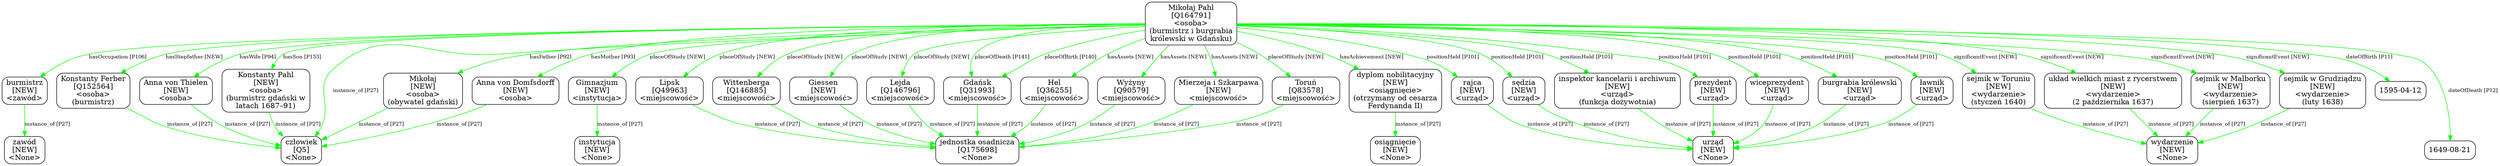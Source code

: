 digraph {
	node [shape=box,
		style=rounded
	];
	edge [fontsize=10];
	"Mikołaj Pahl
[Q164791]
<osoba>
(burmistrz i burgrabia
królewski w Gdańsku)"	[color=black,
		label="Mikołaj Pahl
[Q164791]
<osoba>
(burmistrz i burgrabia
królewski w Gdańsku)"];
	"burmistrz
[NEW]
<zawód>"	[color=black,
		label="burmistrz
[NEW]
<zawód>"];
	"Mikołaj Pahl
[Q164791]
<osoba>
(burmistrz i burgrabia
królewski w Gdańsku)" -> "burmistrz
[NEW]
<zawód>"	[color=green,
		label="hasOccupation [P106]"];
	"burgrabia królewski
[NEW]
<urząd>"	[color=black,
		label="burgrabia królewski
[NEW]
<urząd>"];
	"Mikołaj Pahl
[Q164791]
<osoba>
(burmistrz i burgrabia
królewski w Gdańsku)" -> "burgrabia królewski
[NEW]
<urząd>"	[color=green,
		label="positionHeld [P101]"];
	"Gdańsk
[Q31993]
<miejscowość>"	[color=black,
		label="Gdańsk
[Q31993]
<miejscowość>"];
	"Mikołaj Pahl
[Q164791]
<osoba>
(burmistrz i burgrabia
królewski w Gdańsku)" -> "Gdańsk
[Q31993]
<miejscowość>"	[color=green,
		label="placeOfBirth [P140]"];
	"Mikołaj Pahl
[Q164791]
<osoba>
(burmistrz i burgrabia
królewski w Gdańsku)" -> "Gdańsk
[Q31993]
<miejscowość>"	[color=green,
		label="placeOfDeath [P141]"];
	"Mikołaj
[NEW]
<osoba>
(obywatel gdański)"	[color=black,
		label="Mikołaj
[NEW]
<osoba>
(obywatel gdański)"];
	"Mikołaj Pahl
[Q164791]
<osoba>
(burmistrz i burgrabia
królewski w Gdańsku)" -> "Mikołaj
[NEW]
<osoba>
(obywatel gdański)"	[color=green,
		label="hasFather [P92]"];
	"Anna von Domfsdorff
[NEW]
<osoba>"	[color=black,
		label="Anna von Domfsdorff
[NEW]
<osoba>"];
	"Mikołaj Pahl
[Q164791]
<osoba>
(burmistrz i burgrabia
królewski w Gdańsku)" -> "Anna von Domfsdorff
[NEW]
<osoba>"	[color=green,
		label="hasMother [P93]"];
	"Konstanty Ferber
[Q152564]
<osoba>
(burmistrz)"	[color=black,
		label="Konstanty Ferber
[Q152564]
<osoba>
(burmistrz)"];
	"Mikołaj Pahl
[Q164791]
<osoba>
(burmistrz i burgrabia
królewski w Gdańsku)" -> "Konstanty Ferber
[Q152564]
<osoba>
(burmistrz)"	[color=green,
		label="hasStepfather [NEW]"];
	"Anna von Thielen
[NEW]
<osoba>"	[color=black,
		label="Anna von Thielen
[NEW]
<osoba>"];
	"Mikołaj Pahl
[Q164791]
<osoba>
(burmistrz i burgrabia
królewski w Gdańsku)" -> "Anna von Thielen
[NEW]
<osoba>"	[color=green,
		label="hasWife [P94]"];
	"Konstanty Pahl
[NEW]
<osoba>
(burmistrz gdański w
latach 1687–91)"	[color=black,
		label="Konstanty Pahl
[NEW]
<osoba>
(burmistrz gdański w
latach 1687–91)"];
	"Mikołaj Pahl
[Q164791]
<osoba>
(burmistrz i burgrabia
królewski w Gdańsku)" -> "Konstanty Pahl
[NEW]
<osoba>
(burmistrz gdański w
latach 1687–91)"	[color=green,
		label="hasSon [P153]"];
	"Gimnazjum
[NEW]
<instytucja>"	[color=black,
		label="Gimnazjum
[NEW]
<instytucja>"];
	"Mikołaj Pahl
[Q164791]
<osoba>
(burmistrz i burgrabia
królewski w Gdańsku)" -> "Gimnazjum
[NEW]
<instytucja>"	[color=green,
		label="placeOfStudy [NEW]"];
	"Toruń
[Q83578]
<miejscowość>"	[color=black,
		label="Toruń
[Q83578]
<miejscowość>"];
	"Mikołaj Pahl
[Q164791]
<osoba>
(burmistrz i burgrabia
królewski w Gdańsku)" -> "Toruń
[Q83578]
<miejscowość>"	[color=green,
		label="placeOfStudy [NEW]"];
	"Lipsk
[Q49963]
<miejscowość>"	[color=black,
		label="Lipsk
[Q49963]
<miejscowość>"];
	"Mikołaj Pahl
[Q164791]
<osoba>
(burmistrz i burgrabia
królewski w Gdańsku)" -> "Lipsk
[Q49963]
<miejscowość>"	[color=green,
		label="placeOfStudy [NEW]"];
	"Wittenberga
[Q146885]
<miejscowość>"	[color=black,
		label="Wittenberga
[Q146885]
<miejscowość>"];
	"Mikołaj Pahl
[Q164791]
<osoba>
(burmistrz i burgrabia
królewski w Gdańsku)" -> "Wittenberga
[Q146885]
<miejscowość>"	[color=green,
		label="placeOfStudy [NEW]"];
	"Giessen
[NEW]
<miejscowość>"	[color=black,
		label="Giessen
[NEW]
<miejscowość>"];
	"Mikołaj Pahl
[Q164791]
<osoba>
(burmistrz i burgrabia
królewski w Gdańsku)" -> "Giessen
[NEW]
<miejscowość>"	[color=green,
		label="placeOfStudy [NEW]"];
	"Lejda
[Q146796]
<miejscowość>"	[color=black,
		label="Lejda
[Q146796]
<miejscowość>"];
	"Mikołaj Pahl
[Q164791]
<osoba>
(burmistrz i burgrabia
królewski w Gdańsku)" -> "Lejda
[Q146796]
<miejscowość>"	[color=green,
		label="placeOfStudy [NEW]"];
	"dyplom nobilitacyjny
[NEW]
<osiągnięcie>
(otrzymany od cesarza
Ferdynanda II)"	[color=black,
		label="dyplom nobilitacyjny
[NEW]
<osiągnięcie>
(otrzymany od cesarza
Ferdynanda II)"];
	"Mikołaj Pahl
[Q164791]
<osoba>
(burmistrz i burgrabia
królewski w Gdańsku)" -> "dyplom nobilitacyjny
[NEW]
<osiągnięcie>
(otrzymany od cesarza
Ferdynanda II)"	[color=green,
		label="hasAchievement [NEW]"];
	"Hel
[Q36255]
<miejscowość>"	[color=black,
		label="Hel
[Q36255]
<miejscowość>"];
	"Mikołaj Pahl
[Q164791]
<osoba>
(burmistrz i burgrabia
królewski w Gdańsku)" -> "Hel
[Q36255]
<miejscowość>"	[color=green,
		label="hasAssets [NEW]"];
	"Wyżyny
[Q90579]
<miejscowość>"	[color=black,
		label="Wyżyny
[Q90579]
<miejscowość>"];
	"Mikołaj Pahl
[Q164791]
<osoba>
(burmistrz i burgrabia
królewski w Gdańsku)" -> "Wyżyny
[Q90579]
<miejscowość>"	[color=green,
		label="hasAssets [NEW]"];
	"Mierzeja i Szkarpawa
[NEW]
<miejscowość>"	[color=black,
		label="Mierzeja i Szkarpawa
[NEW]
<miejscowość>"];
	"Mikołaj Pahl
[Q164791]
<osoba>
(burmistrz i burgrabia
królewski w Gdańsku)" -> "Mierzeja i Szkarpawa
[NEW]
<miejscowość>"	[color=green,
		label="hasAssets [NEW]"];
	"ławnik
[NEW]
<urząd>"	[color=black,
		label="ławnik
[NEW]
<urząd>"];
	"Mikołaj Pahl
[Q164791]
<osoba>
(burmistrz i burgrabia
królewski w Gdańsku)" -> "ławnik
[NEW]
<urząd>"	[color=green,
		label="positionHeld [P101]"];
	"rajca
[NEW]
<urząd>"	[color=black,
		label="rajca
[NEW]
<urząd>"];
	"Mikołaj Pahl
[Q164791]
<osoba>
(burmistrz i burgrabia
królewski w Gdańsku)" -> "rajca
[NEW]
<urząd>"	[color=green,
		label="positionHeld [P101]"];
	"sędzia
[NEW]
<urząd>"	[color=black,
		label="sędzia
[NEW]
<urząd>"];
	"Mikołaj Pahl
[Q164791]
<osoba>
(burmistrz i burgrabia
królewski w Gdańsku)" -> "sędzia
[NEW]
<urząd>"	[color=green,
		label="positionHeld [P101]"];
	"inspektor kancelarii i archiwum
[NEW]
<urząd>
(funkcja dożywotnia)"	[color=black,
		label="inspektor kancelarii i archiwum
[NEW]
<urząd>
(funkcja dożywotnia)"];
	"Mikołaj Pahl
[Q164791]
<osoba>
(burmistrz i burgrabia
królewski w Gdańsku)" -> "inspektor kancelarii i archiwum
[NEW]
<urząd>
(funkcja dożywotnia)"	[color=green,
		label="positionHeld [P101]"];
	"prezydent
[NEW]
<urząd>"	[color=black,
		label="prezydent
[NEW]
<urząd>"];
	"Mikołaj Pahl
[Q164791]
<osoba>
(burmistrz i burgrabia
królewski w Gdańsku)" -> "prezydent
[NEW]
<urząd>"	[color=green,
		label="positionHeld [P101]"];
	"wiceprezydent
[NEW]
<urząd>"	[color=black,
		label="wiceprezydent
[NEW]
<urząd>"];
	"Mikołaj Pahl
[Q164791]
<osoba>
(burmistrz i burgrabia
królewski w Gdańsku)" -> "wiceprezydent
[NEW]
<urząd>"	[color=green,
		label="positionHeld [P101]"];
	"sejmik w Malborku
[NEW]
<wydarzenie>
(sierpień 1637)"	[color=black,
		label="sejmik w Malborku
[NEW]
<wydarzenie>
(sierpień 1637)"];
	"Mikołaj Pahl
[Q164791]
<osoba>
(burmistrz i burgrabia
królewski w Gdańsku)" -> "sejmik w Malborku
[NEW]
<wydarzenie>
(sierpień 1637)"	[color=green,
		label="significantEvent [NEW]"];
	"sejmik w Grudziądzu
[NEW]
<wydarzenie>
(luty 1638)"	[color=black,
		label="sejmik w Grudziądzu
[NEW]
<wydarzenie>
(luty 1638)"];
	"Mikołaj Pahl
[Q164791]
<osoba>
(burmistrz i burgrabia
królewski w Gdańsku)" -> "sejmik w Grudziądzu
[NEW]
<wydarzenie>
(luty 1638)"	[color=green,
		label="significantEvent [NEW]"];
	"sejmik w Toruniu
[NEW]
<wydarzenie>
(styczeń 1640)"	[color=black,
		label="sejmik w Toruniu
[NEW]
<wydarzenie>
(styczeń 1640)"];
	"Mikołaj Pahl
[Q164791]
<osoba>
(burmistrz i burgrabia
królewski w Gdańsku)" -> "sejmik w Toruniu
[NEW]
<wydarzenie>
(styczeń 1640)"	[color=green,
		label="significantEvent [NEW]"];
	"układ wielkich miast z rycerstwem
[NEW]
<wydarzenie>
(2 października 1637)"	[color=black,
		label="układ wielkich miast z rycerstwem
[NEW]
<wydarzenie>
(2 października 1637)"];
	"Mikołaj Pahl
[Q164791]
<osoba>
(burmistrz i burgrabia
królewski w Gdańsku)" -> "układ wielkich miast z rycerstwem
[NEW]
<wydarzenie>
(2 października 1637)"	[color=green,
		label="significantEvent [NEW]"];
	"Mikołaj Pahl
[Q164791]
<osoba>
(burmistrz i burgrabia
królewski w Gdańsku)" -> "człowiek
[Q5]
<None>"	[color=green,
		label="instance_of [P27]"];
	"Mikołaj Pahl
[Q164791]
<osoba>
(burmistrz i burgrabia
królewski w Gdańsku)" -> "1595-04-12"	[color=green,
		label="dateOfBirth [P11]",
		minlen=1];
	"Mikołaj Pahl
[Q164791]
<osoba>
(burmistrz i burgrabia
królewski w Gdańsku)" -> "1649-08-21"	[color=green,
		label="dateOfDeath [P12]",
		minlen=2];
	"burmistrz
[NEW]
<zawód>" -> "zawód
[NEW]
<None>"	[color=green,
		label="instance_of [P27]",
		minlen=1];
	"burgrabia królewski
[NEW]
<urząd>" -> "urząd
[NEW]
<None>"	[color=green,
		label="instance_of [P27]"];
	"Gdańsk
[Q31993]
<miejscowość>" -> "jednostka osadnicza
[Q175698]
<None>"	[color=green,
		label="instance_of [P27]"];
	"Mikołaj
[NEW]
<osoba>
(obywatel gdański)" -> "człowiek
[Q5]
<None>"	[color=green,
		label="instance_of [P27]"];
	"Anna von Domfsdorff
[NEW]
<osoba>" -> "człowiek
[Q5]
<None>"	[color=green,
		label="instance_of [P27]"];
	"Konstanty Ferber
[Q152564]
<osoba>
(burmistrz)" -> "człowiek
[Q5]
<None>"	[color=green,
		label="instance_of [P27]"];
	"Anna von Thielen
[NEW]
<osoba>" -> "człowiek
[Q5]
<None>"	[color=green,
		label="instance_of [P27]"];
	"Konstanty Pahl
[NEW]
<osoba>
(burmistrz gdański w
latach 1687–91)" -> "człowiek
[Q5]
<None>"	[color=green,
		label="instance_of [P27]"];
	"Gimnazjum
[NEW]
<instytucja>" -> "instytucja
[NEW]
<None>"	[color=green,
		label="instance_of [P27]",
		minlen=1];
	"Toruń
[Q83578]
<miejscowość>" -> "jednostka osadnicza
[Q175698]
<None>"	[color=green,
		label="instance_of [P27]"];
	"Lipsk
[Q49963]
<miejscowość>" -> "jednostka osadnicza
[Q175698]
<None>"	[color=green,
		label="instance_of [P27]"];
	"Wittenberga
[Q146885]
<miejscowość>" -> "jednostka osadnicza
[Q175698]
<None>"	[color=green,
		label="instance_of [P27]"];
	"Giessen
[NEW]
<miejscowość>" -> "jednostka osadnicza
[Q175698]
<None>"	[color=green,
		label="instance_of [P27]"];
	"Lejda
[Q146796]
<miejscowość>" -> "jednostka osadnicza
[Q175698]
<None>"	[color=green,
		label="instance_of [P27]"];
	"dyplom nobilitacyjny
[NEW]
<osiągnięcie>
(otrzymany od cesarza
Ferdynanda II)" -> "osiągnięcie
[NEW]
<None>"	[color=green,
		label="instance_of [P27]",
		minlen=1];
	"Hel
[Q36255]
<miejscowość>" -> "jednostka osadnicza
[Q175698]
<None>"	[color=green,
		label="instance_of [P27]"];
	"Wyżyny
[Q90579]
<miejscowość>" -> "jednostka osadnicza
[Q175698]
<None>"	[color=green,
		label="instance_of [P27]"];
	"Mierzeja i Szkarpawa
[NEW]
<miejscowość>" -> "jednostka osadnicza
[Q175698]
<None>"	[color=green,
		label="instance_of [P27]"];
	"ławnik
[NEW]
<urząd>" -> "urząd
[NEW]
<None>"	[color=green,
		label="instance_of [P27]"];
	"rajca
[NEW]
<urząd>" -> "urząd
[NEW]
<None>"	[color=green,
		label="instance_of [P27]"];
	"sędzia
[NEW]
<urząd>" -> "urząd
[NEW]
<None>"	[color=green,
		label="instance_of [P27]"];
	"inspektor kancelarii i archiwum
[NEW]
<urząd>
(funkcja dożywotnia)" -> "urząd
[NEW]
<None>"	[color=green,
		label="instance_of [P27]"];
	"prezydent
[NEW]
<urząd>" -> "urząd
[NEW]
<None>"	[color=green,
		label="instance_of [P27]"];
	"wiceprezydent
[NEW]
<urząd>" -> "urząd
[NEW]
<None>"	[color=green,
		label="instance_of [P27]"];
	"sejmik w Malborku
[NEW]
<wydarzenie>
(sierpień 1637)" -> "wydarzenie
[NEW]
<None>"	[color=green,
		label="instance_of [P27]"];
	"sejmik w Grudziądzu
[NEW]
<wydarzenie>
(luty 1638)" -> "wydarzenie
[NEW]
<None>"	[color=green,
		label="instance_of [P27]"];
	"sejmik w Toruniu
[NEW]
<wydarzenie>
(styczeń 1640)" -> "wydarzenie
[NEW]
<None>"	[color=green,
		label="instance_of [P27]"];
	"układ wielkich miast z rycerstwem
[NEW]
<wydarzenie>
(2 października 1637)" -> "wydarzenie
[NEW]
<None>"	[color=green,
		label="instance_of [P27]"];
}
